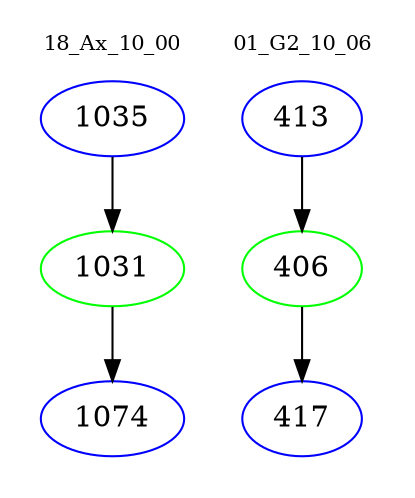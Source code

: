 digraph{
subgraph cluster_0 {
color = white
label = "18_Ax_10_00";
fontsize=10;
T0_1035 [label="1035", color="blue"]
T0_1035 -> T0_1031 [color="black"]
T0_1031 [label="1031", color="green"]
T0_1031 -> T0_1074 [color="black"]
T0_1074 [label="1074", color="blue"]
}
subgraph cluster_1 {
color = white
label = "01_G2_10_06";
fontsize=10;
T1_413 [label="413", color="blue"]
T1_413 -> T1_406 [color="black"]
T1_406 [label="406", color="green"]
T1_406 -> T1_417 [color="black"]
T1_417 [label="417", color="blue"]
}
}
